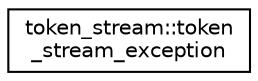 digraph "Graphical Class Hierarchy"
{
  edge [fontname="Helvetica",fontsize="10",labelfontname="Helvetica",labelfontsize="10"];
  node [fontname="Helvetica",fontsize="10",shape=record];
  rankdir="LR";
  Node0 [label="token_stream::token\l_stream_exception",height=0.2,width=0.4,color="black", fillcolor="white", style="filled",URL="$d3/d86/structtoken__stream_1_1token__stream__exception.html"];
}
